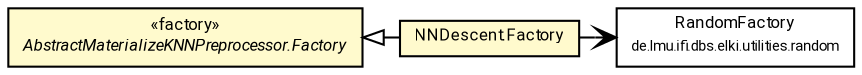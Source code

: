 #!/usr/local/bin/dot
#
# Class diagram 
# Generated by UMLGraph version R5_7_2-60-g0e99a6 (http://www.spinellis.gr/umlgraph/)
#

digraph G {
	graph [fontnames="svg"]
	edge [fontname="Roboto",fontsize=7,labelfontname="Roboto",labelfontsize=7,color="black"];
	node [fontname="Roboto",fontcolor="black",fontsize=8,shape=plaintext,margin=0,width=0,height=0];
	nodesep=0.15;
	ranksep=0.25;
	rankdir=LR;
	// de.lmu.ifi.dbs.elki.utilities.random.RandomFactory
	c7239940 [label=<<table title="de.lmu.ifi.dbs.elki.utilities.random.RandomFactory" border="0" cellborder="1" cellspacing="0" cellpadding="2" href="../../../utilities/random/RandomFactory.html" target="_parent">
		<tr><td><table border="0" cellspacing="0" cellpadding="1">
		<tr><td align="center" balign="center"> <font face="Roboto">RandomFactory</font> </td></tr>
		<tr><td align="center" balign="center"> <font face="Roboto" point-size="7.0">de.lmu.ifi.dbs.elki.utilities.random</font> </td></tr>
		</table></td></tr>
		</table>>, URL="../../../utilities/random/RandomFactory.html"];
	// de.lmu.ifi.dbs.elki.index.preprocessed.knn.NNDescent.Factory<O>
	c7240438 [label=<<table title="de.lmu.ifi.dbs.elki.index.preprocessed.knn.NNDescent.Factory" border="0" cellborder="1" cellspacing="0" cellpadding="2" bgcolor="lemonChiffon" href="NNDescent.Factory.html" target="_parent">
		<tr><td><table border="0" cellspacing="0" cellpadding="1">
		<tr><td align="center" balign="center"> <font face="Roboto">NNDescent.Factory</font> </td></tr>
		</table></td></tr>
		</table>>, URL="NNDescent.Factory.html"];
	// de.lmu.ifi.dbs.elki.index.preprocessed.knn.AbstractMaterializeKNNPreprocessor.Factory<O>
	c7240467 [label=<<table title="de.lmu.ifi.dbs.elki.index.preprocessed.knn.AbstractMaterializeKNNPreprocessor.Factory" border="0" cellborder="1" cellspacing="0" cellpadding="2" bgcolor="LemonChiffon" href="AbstractMaterializeKNNPreprocessor.Factory.html" target="_parent">
		<tr><td><table border="0" cellspacing="0" cellpadding="1">
		<tr><td align="center" balign="center"> &#171;factory&#187; </td></tr>
		<tr><td align="center" balign="center"> <font face="Roboto"><i>AbstractMaterializeKNNPreprocessor.Factory</i></font> </td></tr>
		</table></td></tr>
		</table>>, URL="AbstractMaterializeKNNPreprocessor.Factory.html"];
	// de.lmu.ifi.dbs.elki.index.preprocessed.knn.NNDescent.Factory<O> extends de.lmu.ifi.dbs.elki.index.preprocessed.knn.AbstractMaterializeKNNPreprocessor.Factory<O>
	c7240467 -> c7240438 [arrowtail=empty,dir=back,weight=10];
	// de.lmu.ifi.dbs.elki.index.preprocessed.knn.NNDescent.Factory<O> navassoc de.lmu.ifi.dbs.elki.utilities.random.RandomFactory
	c7240438 -> c7239940 [arrowhead=open,weight=1];
}

